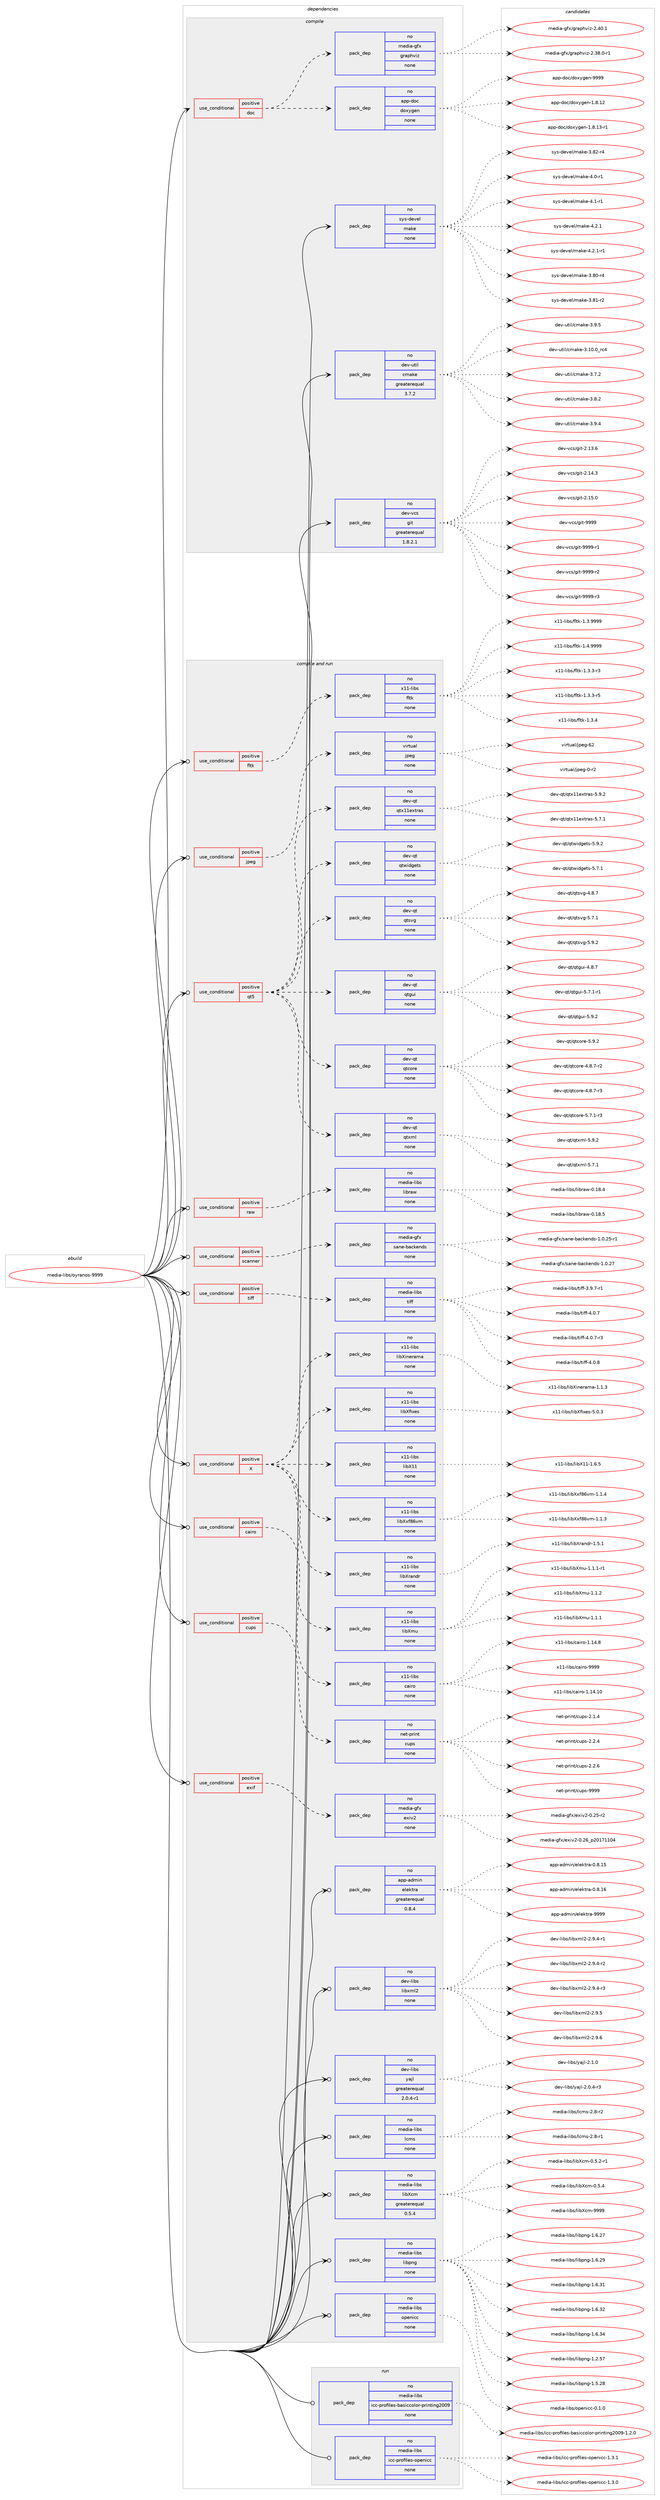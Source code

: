 digraph prolog {

# *************
# Graph options
# *************

newrank=true;
concentrate=true;
compound=true;
graph [rankdir=LR,fontname=Helvetica,fontsize=10,ranksep=1.5];#, ranksep=2.5, nodesep=0.2];
edge  [arrowhead=vee];
node  [fontname=Helvetica,fontsize=10];

# **********
# The ebuild
# **********

subgraph cluster_leftcol {
color=gray;
rank=same;
label=<<i>ebuild</i>>;
id [label="media-libs/oyranos-9999", color=red, width=4, href="../media-libs/oyranos-9999.svg"];
}

# ****************
# The dependencies
# ****************

subgraph cluster_midcol {
color=gray;
label=<<i>dependencies</i>>;
subgraph cluster_compile {
fillcolor="#eeeeee";
style=filled;
label=<<i>compile</i>>;
subgraph cond91363 {
dependency369726 [label=<<TABLE BORDER="0" CELLBORDER="1" CELLSPACING="0" CELLPADDING="4"><TR><TD ROWSPAN="3" CELLPADDING="10">use_conditional</TD></TR><TR><TD>positive</TD></TR><TR><TD>doc</TD></TR></TABLE>>, shape=none, color=red];
subgraph pack272477 {
dependency369727 [label=<<TABLE BORDER="0" CELLBORDER="1" CELLSPACING="0" CELLPADDING="4" WIDTH="220"><TR><TD ROWSPAN="6" CELLPADDING="30">pack_dep</TD></TR><TR><TD WIDTH="110">no</TD></TR><TR><TD>app-doc</TD></TR><TR><TD>doxygen</TD></TR><TR><TD>none</TD></TR><TR><TD></TD></TR></TABLE>>, shape=none, color=blue];
}
dependency369726:e -> dependency369727:w [weight=20,style="dashed",arrowhead="vee"];
subgraph pack272478 {
dependency369728 [label=<<TABLE BORDER="0" CELLBORDER="1" CELLSPACING="0" CELLPADDING="4" WIDTH="220"><TR><TD ROWSPAN="6" CELLPADDING="30">pack_dep</TD></TR><TR><TD WIDTH="110">no</TD></TR><TR><TD>media-gfx</TD></TR><TR><TD>graphviz</TD></TR><TR><TD>none</TD></TR><TR><TD></TD></TR></TABLE>>, shape=none, color=blue];
}
dependency369726:e -> dependency369728:w [weight=20,style="dashed",arrowhead="vee"];
}
id:e -> dependency369726:w [weight=20,style="solid",arrowhead="vee"];
subgraph pack272479 {
dependency369729 [label=<<TABLE BORDER="0" CELLBORDER="1" CELLSPACING="0" CELLPADDING="4" WIDTH="220"><TR><TD ROWSPAN="6" CELLPADDING="30">pack_dep</TD></TR><TR><TD WIDTH="110">no</TD></TR><TR><TD>dev-util</TD></TR><TR><TD>cmake</TD></TR><TR><TD>greaterequal</TD></TR><TR><TD>3.7.2</TD></TR></TABLE>>, shape=none, color=blue];
}
id:e -> dependency369729:w [weight=20,style="solid",arrowhead="vee"];
subgraph pack272480 {
dependency369730 [label=<<TABLE BORDER="0" CELLBORDER="1" CELLSPACING="0" CELLPADDING="4" WIDTH="220"><TR><TD ROWSPAN="6" CELLPADDING="30">pack_dep</TD></TR><TR><TD WIDTH="110">no</TD></TR><TR><TD>dev-vcs</TD></TR><TR><TD>git</TD></TR><TR><TD>greaterequal</TD></TR><TR><TD>1.8.2.1</TD></TR></TABLE>>, shape=none, color=blue];
}
id:e -> dependency369730:w [weight=20,style="solid",arrowhead="vee"];
subgraph pack272481 {
dependency369731 [label=<<TABLE BORDER="0" CELLBORDER="1" CELLSPACING="0" CELLPADDING="4" WIDTH="220"><TR><TD ROWSPAN="6" CELLPADDING="30">pack_dep</TD></TR><TR><TD WIDTH="110">no</TD></TR><TR><TD>sys-devel</TD></TR><TR><TD>make</TD></TR><TR><TD>none</TD></TR><TR><TD></TD></TR></TABLE>>, shape=none, color=blue];
}
id:e -> dependency369731:w [weight=20,style="solid",arrowhead="vee"];
}
subgraph cluster_compileandrun {
fillcolor="#eeeeee";
style=filled;
label=<<i>compile and run</i>>;
subgraph cond91364 {
dependency369732 [label=<<TABLE BORDER="0" CELLBORDER="1" CELLSPACING="0" CELLPADDING="4"><TR><TD ROWSPAN="3" CELLPADDING="10">use_conditional</TD></TR><TR><TD>positive</TD></TR><TR><TD>X</TD></TR></TABLE>>, shape=none, color=red];
subgraph pack272482 {
dependency369733 [label=<<TABLE BORDER="0" CELLBORDER="1" CELLSPACING="0" CELLPADDING="4" WIDTH="220"><TR><TD ROWSPAN="6" CELLPADDING="30">pack_dep</TD></TR><TR><TD WIDTH="110">no</TD></TR><TR><TD>x11-libs</TD></TR><TR><TD>libX11</TD></TR><TR><TD>none</TD></TR><TR><TD></TD></TR></TABLE>>, shape=none, color=blue];
}
dependency369732:e -> dependency369733:w [weight=20,style="dashed",arrowhead="vee"];
subgraph pack272483 {
dependency369734 [label=<<TABLE BORDER="0" CELLBORDER="1" CELLSPACING="0" CELLPADDING="4" WIDTH="220"><TR><TD ROWSPAN="6" CELLPADDING="30">pack_dep</TD></TR><TR><TD WIDTH="110">no</TD></TR><TR><TD>x11-libs</TD></TR><TR><TD>libXfixes</TD></TR><TR><TD>none</TD></TR><TR><TD></TD></TR></TABLE>>, shape=none, color=blue];
}
dependency369732:e -> dependency369734:w [weight=20,style="dashed",arrowhead="vee"];
subgraph pack272484 {
dependency369735 [label=<<TABLE BORDER="0" CELLBORDER="1" CELLSPACING="0" CELLPADDING="4" WIDTH="220"><TR><TD ROWSPAN="6" CELLPADDING="30">pack_dep</TD></TR><TR><TD WIDTH="110">no</TD></TR><TR><TD>x11-libs</TD></TR><TR><TD>libXinerama</TD></TR><TR><TD>none</TD></TR><TR><TD></TD></TR></TABLE>>, shape=none, color=blue];
}
dependency369732:e -> dependency369735:w [weight=20,style="dashed",arrowhead="vee"];
subgraph pack272485 {
dependency369736 [label=<<TABLE BORDER="0" CELLBORDER="1" CELLSPACING="0" CELLPADDING="4" WIDTH="220"><TR><TD ROWSPAN="6" CELLPADDING="30">pack_dep</TD></TR><TR><TD WIDTH="110">no</TD></TR><TR><TD>x11-libs</TD></TR><TR><TD>libXmu</TD></TR><TR><TD>none</TD></TR><TR><TD></TD></TR></TABLE>>, shape=none, color=blue];
}
dependency369732:e -> dependency369736:w [weight=20,style="dashed",arrowhead="vee"];
subgraph pack272486 {
dependency369737 [label=<<TABLE BORDER="0" CELLBORDER="1" CELLSPACING="0" CELLPADDING="4" WIDTH="220"><TR><TD ROWSPAN="6" CELLPADDING="30">pack_dep</TD></TR><TR><TD WIDTH="110">no</TD></TR><TR><TD>x11-libs</TD></TR><TR><TD>libXrandr</TD></TR><TR><TD>none</TD></TR><TR><TD></TD></TR></TABLE>>, shape=none, color=blue];
}
dependency369732:e -> dependency369737:w [weight=20,style="dashed",arrowhead="vee"];
subgraph pack272487 {
dependency369738 [label=<<TABLE BORDER="0" CELLBORDER="1" CELLSPACING="0" CELLPADDING="4" WIDTH="220"><TR><TD ROWSPAN="6" CELLPADDING="30">pack_dep</TD></TR><TR><TD WIDTH="110">no</TD></TR><TR><TD>x11-libs</TD></TR><TR><TD>libXxf86vm</TD></TR><TR><TD>none</TD></TR><TR><TD></TD></TR></TABLE>>, shape=none, color=blue];
}
dependency369732:e -> dependency369738:w [weight=20,style="dashed",arrowhead="vee"];
}
id:e -> dependency369732:w [weight=20,style="solid",arrowhead="odotvee"];
subgraph cond91365 {
dependency369739 [label=<<TABLE BORDER="0" CELLBORDER="1" CELLSPACING="0" CELLPADDING="4"><TR><TD ROWSPAN="3" CELLPADDING="10">use_conditional</TD></TR><TR><TD>positive</TD></TR><TR><TD>cairo</TD></TR></TABLE>>, shape=none, color=red];
subgraph pack272488 {
dependency369740 [label=<<TABLE BORDER="0" CELLBORDER="1" CELLSPACING="0" CELLPADDING="4" WIDTH="220"><TR><TD ROWSPAN="6" CELLPADDING="30">pack_dep</TD></TR><TR><TD WIDTH="110">no</TD></TR><TR><TD>x11-libs</TD></TR><TR><TD>cairo</TD></TR><TR><TD>none</TD></TR><TR><TD></TD></TR></TABLE>>, shape=none, color=blue];
}
dependency369739:e -> dependency369740:w [weight=20,style="dashed",arrowhead="vee"];
}
id:e -> dependency369739:w [weight=20,style="solid",arrowhead="odotvee"];
subgraph cond91366 {
dependency369741 [label=<<TABLE BORDER="0" CELLBORDER="1" CELLSPACING="0" CELLPADDING="4"><TR><TD ROWSPAN="3" CELLPADDING="10">use_conditional</TD></TR><TR><TD>positive</TD></TR><TR><TD>cups</TD></TR></TABLE>>, shape=none, color=red];
subgraph pack272489 {
dependency369742 [label=<<TABLE BORDER="0" CELLBORDER="1" CELLSPACING="0" CELLPADDING="4" WIDTH="220"><TR><TD ROWSPAN="6" CELLPADDING="30">pack_dep</TD></TR><TR><TD WIDTH="110">no</TD></TR><TR><TD>net-print</TD></TR><TR><TD>cups</TD></TR><TR><TD>none</TD></TR><TR><TD></TD></TR></TABLE>>, shape=none, color=blue];
}
dependency369741:e -> dependency369742:w [weight=20,style="dashed",arrowhead="vee"];
}
id:e -> dependency369741:w [weight=20,style="solid",arrowhead="odotvee"];
subgraph cond91367 {
dependency369743 [label=<<TABLE BORDER="0" CELLBORDER="1" CELLSPACING="0" CELLPADDING="4"><TR><TD ROWSPAN="3" CELLPADDING="10">use_conditional</TD></TR><TR><TD>positive</TD></TR><TR><TD>exif</TD></TR></TABLE>>, shape=none, color=red];
subgraph pack272490 {
dependency369744 [label=<<TABLE BORDER="0" CELLBORDER="1" CELLSPACING="0" CELLPADDING="4" WIDTH="220"><TR><TD ROWSPAN="6" CELLPADDING="30">pack_dep</TD></TR><TR><TD WIDTH="110">no</TD></TR><TR><TD>media-gfx</TD></TR><TR><TD>exiv2</TD></TR><TR><TD>none</TD></TR><TR><TD></TD></TR></TABLE>>, shape=none, color=blue];
}
dependency369743:e -> dependency369744:w [weight=20,style="dashed",arrowhead="vee"];
}
id:e -> dependency369743:w [weight=20,style="solid",arrowhead="odotvee"];
subgraph cond91368 {
dependency369745 [label=<<TABLE BORDER="0" CELLBORDER="1" CELLSPACING="0" CELLPADDING="4"><TR><TD ROWSPAN="3" CELLPADDING="10">use_conditional</TD></TR><TR><TD>positive</TD></TR><TR><TD>fltk</TD></TR></TABLE>>, shape=none, color=red];
subgraph pack272491 {
dependency369746 [label=<<TABLE BORDER="0" CELLBORDER="1" CELLSPACING="0" CELLPADDING="4" WIDTH="220"><TR><TD ROWSPAN="6" CELLPADDING="30">pack_dep</TD></TR><TR><TD WIDTH="110">no</TD></TR><TR><TD>x11-libs</TD></TR><TR><TD>fltk</TD></TR><TR><TD>none</TD></TR><TR><TD></TD></TR></TABLE>>, shape=none, color=blue];
}
dependency369745:e -> dependency369746:w [weight=20,style="dashed",arrowhead="vee"];
}
id:e -> dependency369745:w [weight=20,style="solid",arrowhead="odotvee"];
subgraph cond91369 {
dependency369747 [label=<<TABLE BORDER="0" CELLBORDER="1" CELLSPACING="0" CELLPADDING="4"><TR><TD ROWSPAN="3" CELLPADDING="10">use_conditional</TD></TR><TR><TD>positive</TD></TR><TR><TD>jpeg</TD></TR></TABLE>>, shape=none, color=red];
subgraph pack272492 {
dependency369748 [label=<<TABLE BORDER="0" CELLBORDER="1" CELLSPACING="0" CELLPADDING="4" WIDTH="220"><TR><TD ROWSPAN="6" CELLPADDING="30">pack_dep</TD></TR><TR><TD WIDTH="110">no</TD></TR><TR><TD>virtual</TD></TR><TR><TD>jpeg</TD></TR><TR><TD>none</TD></TR><TR><TD></TD></TR></TABLE>>, shape=none, color=blue];
}
dependency369747:e -> dependency369748:w [weight=20,style="dashed",arrowhead="vee"];
}
id:e -> dependency369747:w [weight=20,style="solid",arrowhead="odotvee"];
subgraph cond91370 {
dependency369749 [label=<<TABLE BORDER="0" CELLBORDER="1" CELLSPACING="0" CELLPADDING="4"><TR><TD ROWSPAN="3" CELLPADDING="10">use_conditional</TD></TR><TR><TD>positive</TD></TR><TR><TD>qt5</TD></TR></TABLE>>, shape=none, color=red];
subgraph pack272493 {
dependency369750 [label=<<TABLE BORDER="0" CELLBORDER="1" CELLSPACING="0" CELLPADDING="4" WIDTH="220"><TR><TD ROWSPAN="6" CELLPADDING="30">pack_dep</TD></TR><TR><TD WIDTH="110">no</TD></TR><TR><TD>dev-qt</TD></TR><TR><TD>qtcore</TD></TR><TR><TD>none</TD></TR><TR><TD></TD></TR></TABLE>>, shape=none, color=blue];
}
dependency369749:e -> dependency369750:w [weight=20,style="dashed",arrowhead="vee"];
subgraph pack272494 {
dependency369751 [label=<<TABLE BORDER="0" CELLBORDER="1" CELLSPACING="0" CELLPADDING="4" WIDTH="220"><TR><TD ROWSPAN="6" CELLPADDING="30">pack_dep</TD></TR><TR><TD WIDTH="110">no</TD></TR><TR><TD>dev-qt</TD></TR><TR><TD>qtgui</TD></TR><TR><TD>none</TD></TR><TR><TD></TD></TR></TABLE>>, shape=none, color=blue];
}
dependency369749:e -> dependency369751:w [weight=20,style="dashed",arrowhead="vee"];
subgraph pack272495 {
dependency369752 [label=<<TABLE BORDER="0" CELLBORDER="1" CELLSPACING="0" CELLPADDING="4" WIDTH="220"><TR><TD ROWSPAN="6" CELLPADDING="30">pack_dep</TD></TR><TR><TD WIDTH="110">no</TD></TR><TR><TD>dev-qt</TD></TR><TR><TD>qtsvg</TD></TR><TR><TD>none</TD></TR><TR><TD></TD></TR></TABLE>>, shape=none, color=blue];
}
dependency369749:e -> dependency369752:w [weight=20,style="dashed",arrowhead="vee"];
subgraph pack272496 {
dependency369753 [label=<<TABLE BORDER="0" CELLBORDER="1" CELLSPACING="0" CELLPADDING="4" WIDTH="220"><TR><TD ROWSPAN="6" CELLPADDING="30">pack_dep</TD></TR><TR><TD WIDTH="110">no</TD></TR><TR><TD>dev-qt</TD></TR><TR><TD>qtwidgets</TD></TR><TR><TD>none</TD></TR><TR><TD></TD></TR></TABLE>>, shape=none, color=blue];
}
dependency369749:e -> dependency369753:w [weight=20,style="dashed",arrowhead="vee"];
subgraph pack272497 {
dependency369754 [label=<<TABLE BORDER="0" CELLBORDER="1" CELLSPACING="0" CELLPADDING="4" WIDTH="220"><TR><TD ROWSPAN="6" CELLPADDING="30">pack_dep</TD></TR><TR><TD WIDTH="110">no</TD></TR><TR><TD>dev-qt</TD></TR><TR><TD>qtx11extras</TD></TR><TR><TD>none</TD></TR><TR><TD></TD></TR></TABLE>>, shape=none, color=blue];
}
dependency369749:e -> dependency369754:w [weight=20,style="dashed",arrowhead="vee"];
subgraph pack272498 {
dependency369755 [label=<<TABLE BORDER="0" CELLBORDER="1" CELLSPACING="0" CELLPADDING="4" WIDTH="220"><TR><TD ROWSPAN="6" CELLPADDING="30">pack_dep</TD></TR><TR><TD WIDTH="110">no</TD></TR><TR><TD>dev-qt</TD></TR><TR><TD>qtxml</TD></TR><TR><TD>none</TD></TR><TR><TD></TD></TR></TABLE>>, shape=none, color=blue];
}
dependency369749:e -> dependency369755:w [weight=20,style="dashed",arrowhead="vee"];
}
id:e -> dependency369749:w [weight=20,style="solid",arrowhead="odotvee"];
subgraph cond91371 {
dependency369756 [label=<<TABLE BORDER="0" CELLBORDER="1" CELLSPACING="0" CELLPADDING="4"><TR><TD ROWSPAN="3" CELLPADDING="10">use_conditional</TD></TR><TR><TD>positive</TD></TR><TR><TD>raw</TD></TR></TABLE>>, shape=none, color=red];
subgraph pack272499 {
dependency369757 [label=<<TABLE BORDER="0" CELLBORDER="1" CELLSPACING="0" CELLPADDING="4" WIDTH="220"><TR><TD ROWSPAN="6" CELLPADDING="30">pack_dep</TD></TR><TR><TD WIDTH="110">no</TD></TR><TR><TD>media-libs</TD></TR><TR><TD>libraw</TD></TR><TR><TD>none</TD></TR><TR><TD></TD></TR></TABLE>>, shape=none, color=blue];
}
dependency369756:e -> dependency369757:w [weight=20,style="dashed",arrowhead="vee"];
}
id:e -> dependency369756:w [weight=20,style="solid",arrowhead="odotvee"];
subgraph cond91372 {
dependency369758 [label=<<TABLE BORDER="0" CELLBORDER="1" CELLSPACING="0" CELLPADDING="4"><TR><TD ROWSPAN="3" CELLPADDING="10">use_conditional</TD></TR><TR><TD>positive</TD></TR><TR><TD>scanner</TD></TR></TABLE>>, shape=none, color=red];
subgraph pack272500 {
dependency369759 [label=<<TABLE BORDER="0" CELLBORDER="1" CELLSPACING="0" CELLPADDING="4" WIDTH="220"><TR><TD ROWSPAN="6" CELLPADDING="30">pack_dep</TD></TR><TR><TD WIDTH="110">no</TD></TR><TR><TD>media-gfx</TD></TR><TR><TD>sane-backends</TD></TR><TR><TD>none</TD></TR><TR><TD></TD></TR></TABLE>>, shape=none, color=blue];
}
dependency369758:e -> dependency369759:w [weight=20,style="dashed",arrowhead="vee"];
}
id:e -> dependency369758:w [weight=20,style="solid",arrowhead="odotvee"];
subgraph cond91373 {
dependency369760 [label=<<TABLE BORDER="0" CELLBORDER="1" CELLSPACING="0" CELLPADDING="4"><TR><TD ROWSPAN="3" CELLPADDING="10">use_conditional</TD></TR><TR><TD>positive</TD></TR><TR><TD>tiff</TD></TR></TABLE>>, shape=none, color=red];
subgraph pack272501 {
dependency369761 [label=<<TABLE BORDER="0" CELLBORDER="1" CELLSPACING="0" CELLPADDING="4" WIDTH="220"><TR><TD ROWSPAN="6" CELLPADDING="30">pack_dep</TD></TR><TR><TD WIDTH="110">no</TD></TR><TR><TD>media-libs</TD></TR><TR><TD>tiff</TD></TR><TR><TD>none</TD></TR><TR><TD></TD></TR></TABLE>>, shape=none, color=blue];
}
dependency369760:e -> dependency369761:w [weight=20,style="dashed",arrowhead="vee"];
}
id:e -> dependency369760:w [weight=20,style="solid",arrowhead="odotvee"];
subgraph pack272502 {
dependency369762 [label=<<TABLE BORDER="0" CELLBORDER="1" CELLSPACING="0" CELLPADDING="4" WIDTH="220"><TR><TD ROWSPAN="6" CELLPADDING="30">pack_dep</TD></TR><TR><TD WIDTH="110">no</TD></TR><TR><TD>app-admin</TD></TR><TR><TD>elektra</TD></TR><TR><TD>greaterequal</TD></TR><TR><TD>0.8.4</TD></TR></TABLE>>, shape=none, color=blue];
}
id:e -> dependency369762:w [weight=20,style="solid",arrowhead="odotvee"];
subgraph pack272503 {
dependency369763 [label=<<TABLE BORDER="0" CELLBORDER="1" CELLSPACING="0" CELLPADDING="4" WIDTH="220"><TR><TD ROWSPAN="6" CELLPADDING="30">pack_dep</TD></TR><TR><TD WIDTH="110">no</TD></TR><TR><TD>dev-libs</TD></TR><TR><TD>libxml2</TD></TR><TR><TD>none</TD></TR><TR><TD></TD></TR></TABLE>>, shape=none, color=blue];
}
id:e -> dependency369763:w [weight=20,style="solid",arrowhead="odotvee"];
subgraph pack272504 {
dependency369764 [label=<<TABLE BORDER="0" CELLBORDER="1" CELLSPACING="0" CELLPADDING="4" WIDTH="220"><TR><TD ROWSPAN="6" CELLPADDING="30">pack_dep</TD></TR><TR><TD WIDTH="110">no</TD></TR><TR><TD>dev-libs</TD></TR><TR><TD>yajl</TD></TR><TR><TD>greaterequal</TD></TR><TR><TD>2.0.4-r1</TD></TR></TABLE>>, shape=none, color=blue];
}
id:e -> dependency369764:w [weight=20,style="solid",arrowhead="odotvee"];
subgraph pack272505 {
dependency369765 [label=<<TABLE BORDER="0" CELLBORDER="1" CELLSPACING="0" CELLPADDING="4" WIDTH="220"><TR><TD ROWSPAN="6" CELLPADDING="30">pack_dep</TD></TR><TR><TD WIDTH="110">no</TD></TR><TR><TD>media-libs</TD></TR><TR><TD>lcms</TD></TR><TR><TD>none</TD></TR><TR><TD></TD></TR></TABLE>>, shape=none, color=blue];
}
id:e -> dependency369765:w [weight=20,style="solid",arrowhead="odotvee"];
subgraph pack272506 {
dependency369766 [label=<<TABLE BORDER="0" CELLBORDER="1" CELLSPACING="0" CELLPADDING="4" WIDTH="220"><TR><TD ROWSPAN="6" CELLPADDING="30">pack_dep</TD></TR><TR><TD WIDTH="110">no</TD></TR><TR><TD>media-libs</TD></TR><TR><TD>libXcm</TD></TR><TR><TD>greaterequal</TD></TR><TR><TD>0.5.4</TD></TR></TABLE>>, shape=none, color=blue];
}
id:e -> dependency369766:w [weight=20,style="solid",arrowhead="odotvee"];
subgraph pack272507 {
dependency369767 [label=<<TABLE BORDER="0" CELLBORDER="1" CELLSPACING="0" CELLPADDING="4" WIDTH="220"><TR><TD ROWSPAN="6" CELLPADDING="30">pack_dep</TD></TR><TR><TD WIDTH="110">no</TD></TR><TR><TD>media-libs</TD></TR><TR><TD>libpng</TD></TR><TR><TD>none</TD></TR><TR><TD></TD></TR></TABLE>>, shape=none, color=blue];
}
id:e -> dependency369767:w [weight=20,style="solid",arrowhead="odotvee"];
subgraph pack272508 {
dependency369768 [label=<<TABLE BORDER="0" CELLBORDER="1" CELLSPACING="0" CELLPADDING="4" WIDTH="220"><TR><TD ROWSPAN="6" CELLPADDING="30">pack_dep</TD></TR><TR><TD WIDTH="110">no</TD></TR><TR><TD>media-libs</TD></TR><TR><TD>openicc</TD></TR><TR><TD>none</TD></TR><TR><TD></TD></TR></TABLE>>, shape=none, color=blue];
}
id:e -> dependency369768:w [weight=20,style="solid",arrowhead="odotvee"];
}
subgraph cluster_run {
fillcolor="#eeeeee";
style=filled;
label=<<i>run</i>>;
subgraph pack272509 {
dependency369769 [label=<<TABLE BORDER="0" CELLBORDER="1" CELLSPACING="0" CELLPADDING="4" WIDTH="220"><TR><TD ROWSPAN="6" CELLPADDING="30">pack_dep</TD></TR><TR><TD WIDTH="110">no</TD></TR><TR><TD>media-libs</TD></TR><TR><TD>icc-profiles-basiccolor-printing2009</TD></TR><TR><TD>none</TD></TR><TR><TD></TD></TR></TABLE>>, shape=none, color=blue];
}
id:e -> dependency369769:w [weight=20,style="solid",arrowhead="odot"];
subgraph pack272510 {
dependency369770 [label=<<TABLE BORDER="0" CELLBORDER="1" CELLSPACING="0" CELLPADDING="4" WIDTH="220"><TR><TD ROWSPAN="6" CELLPADDING="30">pack_dep</TD></TR><TR><TD WIDTH="110">no</TD></TR><TR><TD>media-libs</TD></TR><TR><TD>icc-profiles-openicc</TD></TR><TR><TD>none</TD></TR><TR><TD></TD></TR></TABLE>>, shape=none, color=blue];
}
id:e -> dependency369770:w [weight=20,style="solid",arrowhead="odot"];
}
}

# **************
# The candidates
# **************

subgraph cluster_choices {
rank=same;
color=gray;
label=<<i>candidates</i>>;

subgraph choice272477 {
color=black;
nodesep=1;
choice9711211245100111994710011112012110310111045494656464950 [label="app-doc/doxygen-1.8.12", color=red, width=4,href="../app-doc/doxygen-1.8.12.svg"];
choice97112112451001119947100111120121103101110454946564649514511449 [label="app-doc/doxygen-1.8.13-r1", color=red, width=4,href="../app-doc/doxygen-1.8.13-r1.svg"];
choice971121124510011199471001111201211031011104557575757 [label="app-doc/doxygen-9999", color=red, width=4,href="../app-doc/doxygen-9999.svg"];
dependency369727:e -> choice9711211245100111994710011112012110310111045494656464950:w [style=dotted,weight="100"];
dependency369727:e -> choice97112112451001119947100111120121103101110454946564649514511449:w [style=dotted,weight="100"];
dependency369727:e -> choice971121124510011199471001111201211031011104557575757:w [style=dotted,weight="100"];
}
subgraph choice272478 {
color=black;
nodesep=1;
choice10910110010597451031021204710311497112104118105122455046515646484511449 [label="media-gfx/graphviz-2.38.0-r1", color=red, width=4,href="../media-gfx/graphviz-2.38.0-r1.svg"];
choice1091011001059745103102120471031149711210411810512245504652484649 [label="media-gfx/graphviz-2.40.1", color=red, width=4,href="../media-gfx/graphviz-2.40.1.svg"];
dependency369728:e -> choice10910110010597451031021204710311497112104118105122455046515646484511449:w [style=dotted,weight="100"];
dependency369728:e -> choice1091011001059745103102120471031149711210411810512245504652484649:w [style=dotted,weight="100"];
}
subgraph choice272479 {
color=black;
nodesep=1;
choice1001011184511711610510847991099710710145514649484648951149952 [label="dev-util/cmake-3.10.0_rc4", color=red, width=4,href="../dev-util/cmake-3.10.0_rc4.svg"];
choice10010111845117116105108479910997107101455146554650 [label="dev-util/cmake-3.7.2", color=red, width=4,href="../dev-util/cmake-3.7.2.svg"];
choice10010111845117116105108479910997107101455146564650 [label="dev-util/cmake-3.8.2", color=red, width=4,href="../dev-util/cmake-3.8.2.svg"];
choice10010111845117116105108479910997107101455146574652 [label="dev-util/cmake-3.9.4", color=red, width=4,href="../dev-util/cmake-3.9.4.svg"];
choice10010111845117116105108479910997107101455146574653 [label="dev-util/cmake-3.9.5", color=red, width=4,href="../dev-util/cmake-3.9.5.svg"];
dependency369729:e -> choice1001011184511711610510847991099710710145514649484648951149952:w [style=dotted,weight="100"];
dependency369729:e -> choice10010111845117116105108479910997107101455146554650:w [style=dotted,weight="100"];
dependency369729:e -> choice10010111845117116105108479910997107101455146564650:w [style=dotted,weight="100"];
dependency369729:e -> choice10010111845117116105108479910997107101455146574652:w [style=dotted,weight="100"];
dependency369729:e -> choice10010111845117116105108479910997107101455146574653:w [style=dotted,weight="100"];
}
subgraph choice272480 {
color=black;
nodesep=1;
choice10010111845118991154710310511645504649514654 [label="dev-vcs/git-2.13.6", color=red, width=4,href="../dev-vcs/git-2.13.6.svg"];
choice10010111845118991154710310511645504649524651 [label="dev-vcs/git-2.14.3", color=red, width=4,href="../dev-vcs/git-2.14.3.svg"];
choice10010111845118991154710310511645504649534648 [label="dev-vcs/git-2.15.0", color=red, width=4,href="../dev-vcs/git-2.15.0.svg"];
choice1001011184511899115471031051164557575757 [label="dev-vcs/git-9999", color=red, width=4,href="../dev-vcs/git-9999.svg"];
choice10010111845118991154710310511645575757574511449 [label="dev-vcs/git-9999-r1", color=red, width=4,href="../dev-vcs/git-9999-r1.svg"];
choice10010111845118991154710310511645575757574511450 [label="dev-vcs/git-9999-r2", color=red, width=4,href="../dev-vcs/git-9999-r2.svg"];
choice10010111845118991154710310511645575757574511451 [label="dev-vcs/git-9999-r3", color=red, width=4,href="../dev-vcs/git-9999-r3.svg"];
dependency369730:e -> choice10010111845118991154710310511645504649514654:w [style=dotted,weight="100"];
dependency369730:e -> choice10010111845118991154710310511645504649524651:w [style=dotted,weight="100"];
dependency369730:e -> choice10010111845118991154710310511645504649534648:w [style=dotted,weight="100"];
dependency369730:e -> choice1001011184511899115471031051164557575757:w [style=dotted,weight="100"];
dependency369730:e -> choice10010111845118991154710310511645575757574511449:w [style=dotted,weight="100"];
dependency369730:e -> choice10010111845118991154710310511645575757574511450:w [style=dotted,weight="100"];
dependency369730:e -> choice10010111845118991154710310511645575757574511451:w [style=dotted,weight="100"];
}
subgraph choice272481 {
color=black;
nodesep=1;
choice11512111545100101118101108471099710710145514656484511452 [label="sys-devel/make-3.80-r4", color=red, width=4,href="../sys-devel/make-3.80-r4.svg"];
choice11512111545100101118101108471099710710145514656494511450 [label="sys-devel/make-3.81-r2", color=red, width=4,href="../sys-devel/make-3.81-r2.svg"];
choice11512111545100101118101108471099710710145514656504511452 [label="sys-devel/make-3.82-r4", color=red, width=4,href="../sys-devel/make-3.82-r4.svg"];
choice115121115451001011181011084710997107101455246484511449 [label="sys-devel/make-4.0-r1", color=red, width=4,href="../sys-devel/make-4.0-r1.svg"];
choice115121115451001011181011084710997107101455246494511449 [label="sys-devel/make-4.1-r1", color=red, width=4,href="../sys-devel/make-4.1-r1.svg"];
choice115121115451001011181011084710997107101455246504649 [label="sys-devel/make-4.2.1", color=red, width=4,href="../sys-devel/make-4.2.1.svg"];
choice1151211154510010111810110847109971071014552465046494511449 [label="sys-devel/make-4.2.1-r1", color=red, width=4,href="../sys-devel/make-4.2.1-r1.svg"];
dependency369731:e -> choice11512111545100101118101108471099710710145514656484511452:w [style=dotted,weight="100"];
dependency369731:e -> choice11512111545100101118101108471099710710145514656494511450:w [style=dotted,weight="100"];
dependency369731:e -> choice11512111545100101118101108471099710710145514656504511452:w [style=dotted,weight="100"];
dependency369731:e -> choice115121115451001011181011084710997107101455246484511449:w [style=dotted,weight="100"];
dependency369731:e -> choice115121115451001011181011084710997107101455246494511449:w [style=dotted,weight="100"];
dependency369731:e -> choice115121115451001011181011084710997107101455246504649:w [style=dotted,weight="100"];
dependency369731:e -> choice1151211154510010111810110847109971071014552465046494511449:w [style=dotted,weight="100"];
}
subgraph choice272482 {
color=black;
nodesep=1;
choice120494945108105981154710810598884949454946544653 [label="x11-libs/libX11-1.6.5", color=red, width=4,href="../x11-libs/libX11-1.6.5.svg"];
dependency369733:e -> choice120494945108105981154710810598884949454946544653:w [style=dotted,weight="100"];
}
subgraph choice272483 {
color=black;
nodesep=1;
choice12049494510810598115471081059888102105120101115455346484651 [label="x11-libs/libXfixes-5.0.3", color=red, width=4,href="../x11-libs/libXfixes-5.0.3.svg"];
dependency369734:e -> choice12049494510810598115471081059888102105120101115455346484651:w [style=dotted,weight="100"];
}
subgraph choice272484 {
color=black;
nodesep=1;
choice120494945108105981154710810598881051101011149710997454946494651 [label="x11-libs/libXinerama-1.1.3", color=red, width=4,href="../x11-libs/libXinerama-1.1.3.svg"];
dependency369735:e -> choice120494945108105981154710810598881051101011149710997454946494651:w [style=dotted,weight="100"];
}
subgraph choice272485 {
color=black;
nodesep=1;
choice12049494510810598115471081059888109117454946494649 [label="x11-libs/libXmu-1.1.1", color=red, width=4,href="../x11-libs/libXmu-1.1.1.svg"];
choice120494945108105981154710810598881091174549464946494511449 [label="x11-libs/libXmu-1.1.1-r1", color=red, width=4,href="../x11-libs/libXmu-1.1.1-r1.svg"];
choice12049494510810598115471081059888109117454946494650 [label="x11-libs/libXmu-1.1.2", color=red, width=4,href="../x11-libs/libXmu-1.1.2.svg"];
dependency369736:e -> choice12049494510810598115471081059888109117454946494649:w [style=dotted,weight="100"];
dependency369736:e -> choice120494945108105981154710810598881091174549464946494511449:w [style=dotted,weight="100"];
dependency369736:e -> choice12049494510810598115471081059888109117454946494650:w [style=dotted,weight="100"];
}
subgraph choice272486 {
color=black;
nodesep=1;
choice1204949451081059811547108105988811497110100114454946534649 [label="x11-libs/libXrandr-1.5.1", color=red, width=4,href="../x11-libs/libXrandr-1.5.1.svg"];
dependency369737:e -> choice1204949451081059811547108105988811497110100114454946534649:w [style=dotted,weight="100"];
}
subgraph choice272487 {
color=black;
nodesep=1;
choice120494945108105981154710810598881201025654118109454946494651 [label="x11-libs/libXxf86vm-1.1.3", color=red, width=4,href="../x11-libs/libXxf86vm-1.1.3.svg"];
choice120494945108105981154710810598881201025654118109454946494652 [label="x11-libs/libXxf86vm-1.1.4", color=red, width=4,href="../x11-libs/libXxf86vm-1.1.4.svg"];
dependency369738:e -> choice120494945108105981154710810598881201025654118109454946494651:w [style=dotted,weight="100"];
dependency369738:e -> choice120494945108105981154710810598881201025654118109454946494652:w [style=dotted,weight="100"];
}
subgraph choice272488 {
color=black;
nodesep=1;
choice120494945108105981154799971051141114549464952464948 [label="x11-libs/cairo-1.14.10", color=red, width=4,href="../x11-libs/cairo-1.14.10.svg"];
choice1204949451081059811547999710511411145494649524656 [label="x11-libs/cairo-1.14.8", color=red, width=4,href="../x11-libs/cairo-1.14.8.svg"];
choice120494945108105981154799971051141114557575757 [label="x11-libs/cairo-9999", color=red, width=4,href="../x11-libs/cairo-9999.svg"];
dependency369740:e -> choice120494945108105981154799971051141114549464952464948:w [style=dotted,weight="100"];
dependency369740:e -> choice1204949451081059811547999710511411145494649524656:w [style=dotted,weight="100"];
dependency369740:e -> choice120494945108105981154799971051141114557575757:w [style=dotted,weight="100"];
}
subgraph choice272489 {
color=black;
nodesep=1;
choice110101116451121141051101164799117112115455046494652 [label="net-print/cups-2.1.4", color=red, width=4,href="../net-print/cups-2.1.4.svg"];
choice110101116451121141051101164799117112115455046504652 [label="net-print/cups-2.2.4", color=red, width=4,href="../net-print/cups-2.2.4.svg"];
choice110101116451121141051101164799117112115455046504654 [label="net-print/cups-2.2.6", color=red, width=4,href="../net-print/cups-2.2.6.svg"];
choice1101011164511211410511011647991171121154557575757 [label="net-print/cups-9999", color=red, width=4,href="../net-print/cups-9999.svg"];
dependency369742:e -> choice110101116451121141051101164799117112115455046494652:w [style=dotted,weight="100"];
dependency369742:e -> choice110101116451121141051101164799117112115455046504652:w [style=dotted,weight="100"];
dependency369742:e -> choice110101116451121141051101164799117112115455046504654:w [style=dotted,weight="100"];
dependency369742:e -> choice1101011164511211410511011647991171121154557575757:w [style=dotted,weight="100"];
}
subgraph choice272490 {
color=black;
nodesep=1;
choice1091011001059745103102120471011201051185045484650534511450 [label="media-gfx/exiv2-0.25-r2", color=red, width=4,href="../media-gfx/exiv2-0.25-r2.svg"];
choice109101100105974510310212047101120105118504548465054951125048495549494852 [label="media-gfx/exiv2-0.26_p20171104", color=red, width=4,href="../media-gfx/exiv2-0.26_p20171104.svg"];
dependency369744:e -> choice1091011001059745103102120471011201051185045484650534511450:w [style=dotted,weight="100"];
dependency369744:e -> choice109101100105974510310212047101120105118504548465054951125048495549494852:w [style=dotted,weight="100"];
}
subgraph choice272491 {
color=black;
nodesep=1;
choice12049494510810598115471021081161074549465146514511451 [label="x11-libs/fltk-1.3.3-r3", color=red, width=4,href="../x11-libs/fltk-1.3.3-r3.svg"];
choice12049494510810598115471021081161074549465146514511453 [label="x11-libs/fltk-1.3.3-r5", color=red, width=4,href="../x11-libs/fltk-1.3.3-r5.svg"];
choice1204949451081059811547102108116107454946514652 [label="x11-libs/fltk-1.3.4", color=red, width=4,href="../x11-libs/fltk-1.3.4.svg"];
choice1204949451081059811547102108116107454946514657575757 [label="x11-libs/fltk-1.3.9999", color=red, width=4,href="../x11-libs/fltk-1.3.9999.svg"];
choice1204949451081059811547102108116107454946524657575757 [label="x11-libs/fltk-1.4.9999", color=red, width=4,href="../x11-libs/fltk-1.4.9999.svg"];
dependency369746:e -> choice12049494510810598115471021081161074549465146514511451:w [style=dotted,weight="100"];
dependency369746:e -> choice12049494510810598115471021081161074549465146514511453:w [style=dotted,weight="100"];
dependency369746:e -> choice1204949451081059811547102108116107454946514652:w [style=dotted,weight="100"];
dependency369746:e -> choice1204949451081059811547102108116107454946514657575757:w [style=dotted,weight="100"];
dependency369746:e -> choice1204949451081059811547102108116107454946524657575757:w [style=dotted,weight="100"];
}
subgraph choice272492 {
color=black;
nodesep=1;
choice118105114116117971084710611210110345484511450 [label="virtual/jpeg-0-r2", color=red, width=4,href="../virtual/jpeg-0-r2.svg"];
choice1181051141161179710847106112101103455450 [label="virtual/jpeg-62", color=red, width=4,href="../virtual/jpeg-62.svg"];
dependency369748:e -> choice118105114116117971084710611210110345484511450:w [style=dotted,weight="100"];
dependency369748:e -> choice1181051141161179710847106112101103455450:w [style=dotted,weight="100"];
}
subgraph choice272493 {
color=black;
nodesep=1;
choice1001011184511311647113116991111141014552465646554511450 [label="dev-qt/qtcore-4.8.7-r2", color=red, width=4,href="../dev-qt/qtcore-4.8.7-r2.svg"];
choice1001011184511311647113116991111141014552465646554511451 [label="dev-qt/qtcore-4.8.7-r3", color=red, width=4,href="../dev-qt/qtcore-4.8.7-r3.svg"];
choice1001011184511311647113116991111141014553465546494511451 [label="dev-qt/qtcore-5.7.1-r3", color=red, width=4,href="../dev-qt/qtcore-5.7.1-r3.svg"];
choice100101118451131164711311699111114101455346574650 [label="dev-qt/qtcore-5.9.2", color=red, width=4,href="../dev-qt/qtcore-5.9.2.svg"];
dependency369750:e -> choice1001011184511311647113116991111141014552465646554511450:w [style=dotted,weight="100"];
dependency369750:e -> choice1001011184511311647113116991111141014552465646554511451:w [style=dotted,weight="100"];
dependency369750:e -> choice1001011184511311647113116991111141014553465546494511451:w [style=dotted,weight="100"];
dependency369750:e -> choice100101118451131164711311699111114101455346574650:w [style=dotted,weight="100"];
}
subgraph choice272494 {
color=black;
nodesep=1;
choice1001011184511311647113116103117105455246564655 [label="dev-qt/qtgui-4.8.7", color=red, width=4,href="../dev-qt/qtgui-4.8.7.svg"];
choice10010111845113116471131161031171054553465546494511449 [label="dev-qt/qtgui-5.7.1-r1", color=red, width=4,href="../dev-qt/qtgui-5.7.1-r1.svg"];
choice1001011184511311647113116103117105455346574650 [label="dev-qt/qtgui-5.9.2", color=red, width=4,href="../dev-qt/qtgui-5.9.2.svg"];
dependency369751:e -> choice1001011184511311647113116103117105455246564655:w [style=dotted,weight="100"];
dependency369751:e -> choice10010111845113116471131161031171054553465546494511449:w [style=dotted,weight="100"];
dependency369751:e -> choice1001011184511311647113116103117105455346574650:w [style=dotted,weight="100"];
}
subgraph choice272495 {
color=black;
nodesep=1;
choice1001011184511311647113116115118103455246564655 [label="dev-qt/qtsvg-4.8.7", color=red, width=4,href="../dev-qt/qtsvg-4.8.7.svg"];
choice1001011184511311647113116115118103455346554649 [label="dev-qt/qtsvg-5.7.1", color=red, width=4,href="../dev-qt/qtsvg-5.7.1.svg"];
choice1001011184511311647113116115118103455346574650 [label="dev-qt/qtsvg-5.9.2", color=red, width=4,href="../dev-qt/qtsvg-5.9.2.svg"];
dependency369752:e -> choice1001011184511311647113116115118103455246564655:w [style=dotted,weight="100"];
dependency369752:e -> choice1001011184511311647113116115118103455346554649:w [style=dotted,weight="100"];
dependency369752:e -> choice1001011184511311647113116115118103455346574650:w [style=dotted,weight="100"];
}
subgraph choice272496 {
color=black;
nodesep=1;
choice1001011184511311647113116119105100103101116115455346554649 [label="dev-qt/qtwidgets-5.7.1", color=red, width=4,href="../dev-qt/qtwidgets-5.7.1.svg"];
choice1001011184511311647113116119105100103101116115455346574650 [label="dev-qt/qtwidgets-5.9.2", color=red, width=4,href="../dev-qt/qtwidgets-5.9.2.svg"];
dependency369753:e -> choice1001011184511311647113116119105100103101116115455346554649:w [style=dotted,weight="100"];
dependency369753:e -> choice1001011184511311647113116119105100103101116115455346574650:w [style=dotted,weight="100"];
}
subgraph choice272497 {
color=black;
nodesep=1;
choice1001011184511311647113116120494910112011611497115455346554649 [label="dev-qt/qtx11extras-5.7.1", color=red, width=4,href="../dev-qt/qtx11extras-5.7.1.svg"];
choice1001011184511311647113116120494910112011611497115455346574650 [label="dev-qt/qtx11extras-5.9.2", color=red, width=4,href="../dev-qt/qtx11extras-5.9.2.svg"];
dependency369754:e -> choice1001011184511311647113116120494910112011611497115455346554649:w [style=dotted,weight="100"];
dependency369754:e -> choice1001011184511311647113116120494910112011611497115455346574650:w [style=dotted,weight="100"];
}
subgraph choice272498 {
color=black;
nodesep=1;
choice1001011184511311647113116120109108455346554649 [label="dev-qt/qtxml-5.7.1", color=red, width=4,href="../dev-qt/qtxml-5.7.1.svg"];
choice1001011184511311647113116120109108455346574650 [label="dev-qt/qtxml-5.9.2", color=red, width=4,href="../dev-qt/qtxml-5.9.2.svg"];
dependency369755:e -> choice1001011184511311647113116120109108455346554649:w [style=dotted,weight="100"];
dependency369755:e -> choice1001011184511311647113116120109108455346574650:w [style=dotted,weight="100"];
}
subgraph choice272499 {
color=black;
nodesep=1;
choice10910110010597451081059811547108105981149711945484649564652 [label="media-libs/libraw-0.18.4", color=red, width=4,href="../media-libs/libraw-0.18.4.svg"];
choice10910110010597451081059811547108105981149711945484649564653 [label="media-libs/libraw-0.18.5", color=red, width=4,href="../media-libs/libraw-0.18.5.svg"];
dependency369757:e -> choice10910110010597451081059811547108105981149711945484649564652:w [style=dotted,weight="100"];
dependency369757:e -> choice10910110010597451081059811547108105981149711945484649564653:w [style=dotted,weight="100"];
}
subgraph choice272500 {
color=black;
nodesep=1;
choice1091011001059745103102120471159711010145989799107101110100115454946484650534511449 [label="media-gfx/sane-backends-1.0.25-r1", color=red, width=4,href="../media-gfx/sane-backends-1.0.25-r1.svg"];
choice109101100105974510310212047115971101014598979910710111010011545494648465055 [label="media-gfx/sane-backends-1.0.27", color=red, width=4,href="../media-gfx/sane-backends-1.0.27.svg"];
dependency369759:e -> choice1091011001059745103102120471159711010145989799107101110100115454946484650534511449:w [style=dotted,weight="100"];
dependency369759:e -> choice109101100105974510310212047115971101014598979910710111010011545494648465055:w [style=dotted,weight="100"];
}
subgraph choice272501 {
color=black;
nodesep=1;
choice109101100105974510810598115471161051021024551465746554511449 [label="media-libs/tiff-3.9.7-r1", color=red, width=4,href="../media-libs/tiff-3.9.7-r1.svg"];
choice10910110010597451081059811547116105102102455246484655 [label="media-libs/tiff-4.0.7", color=red, width=4,href="../media-libs/tiff-4.0.7.svg"];
choice109101100105974510810598115471161051021024552464846554511451 [label="media-libs/tiff-4.0.7-r3", color=red, width=4,href="../media-libs/tiff-4.0.7-r3.svg"];
choice10910110010597451081059811547116105102102455246484656 [label="media-libs/tiff-4.0.8", color=red, width=4,href="../media-libs/tiff-4.0.8.svg"];
dependency369761:e -> choice109101100105974510810598115471161051021024551465746554511449:w [style=dotted,weight="100"];
dependency369761:e -> choice10910110010597451081059811547116105102102455246484655:w [style=dotted,weight="100"];
dependency369761:e -> choice109101100105974510810598115471161051021024552464846554511451:w [style=dotted,weight="100"];
dependency369761:e -> choice10910110010597451081059811547116105102102455246484656:w [style=dotted,weight="100"];
}
subgraph choice272502 {
color=black;
nodesep=1;
choice971121124597100109105110471011081011071161149745484656464953 [label="app-admin/elektra-0.8.15", color=red, width=4,href="../app-admin/elektra-0.8.15.svg"];
choice971121124597100109105110471011081011071161149745484656464954 [label="app-admin/elektra-0.8.16", color=red, width=4,href="../app-admin/elektra-0.8.16.svg"];
choice97112112459710010910511047101108101107116114974557575757 [label="app-admin/elektra-9999", color=red, width=4,href="../app-admin/elektra-9999.svg"];
dependency369762:e -> choice971121124597100109105110471011081011071161149745484656464953:w [style=dotted,weight="100"];
dependency369762:e -> choice971121124597100109105110471011081011071161149745484656464954:w [style=dotted,weight="100"];
dependency369762:e -> choice97112112459710010910511047101108101107116114974557575757:w [style=dotted,weight="100"];
}
subgraph choice272503 {
color=black;
nodesep=1;
choice10010111845108105981154710810598120109108504550465746524511449 [label="dev-libs/libxml2-2.9.4-r1", color=red, width=4,href="../dev-libs/libxml2-2.9.4-r1.svg"];
choice10010111845108105981154710810598120109108504550465746524511450 [label="dev-libs/libxml2-2.9.4-r2", color=red, width=4,href="../dev-libs/libxml2-2.9.4-r2.svg"];
choice10010111845108105981154710810598120109108504550465746524511451 [label="dev-libs/libxml2-2.9.4-r3", color=red, width=4,href="../dev-libs/libxml2-2.9.4-r3.svg"];
choice1001011184510810598115471081059812010910850455046574653 [label="dev-libs/libxml2-2.9.5", color=red, width=4,href="../dev-libs/libxml2-2.9.5.svg"];
choice1001011184510810598115471081059812010910850455046574654 [label="dev-libs/libxml2-2.9.6", color=red, width=4,href="../dev-libs/libxml2-2.9.6.svg"];
dependency369763:e -> choice10010111845108105981154710810598120109108504550465746524511449:w [style=dotted,weight="100"];
dependency369763:e -> choice10010111845108105981154710810598120109108504550465746524511450:w [style=dotted,weight="100"];
dependency369763:e -> choice10010111845108105981154710810598120109108504550465746524511451:w [style=dotted,weight="100"];
dependency369763:e -> choice1001011184510810598115471081059812010910850455046574653:w [style=dotted,weight="100"];
dependency369763:e -> choice1001011184510810598115471081059812010910850455046574654:w [style=dotted,weight="100"];
}
subgraph choice272504 {
color=black;
nodesep=1;
choice100101118451081059811547121971061084550464846524511451 [label="dev-libs/yajl-2.0.4-r3", color=red, width=4,href="../dev-libs/yajl-2.0.4-r3.svg"];
choice10010111845108105981154712197106108455046494648 [label="dev-libs/yajl-2.1.0", color=red, width=4,href="../dev-libs/yajl-2.1.0.svg"];
dependency369764:e -> choice100101118451081059811547121971061084550464846524511451:w [style=dotted,weight="100"];
dependency369764:e -> choice10010111845108105981154712197106108455046494648:w [style=dotted,weight="100"];
}
subgraph choice272505 {
color=black;
nodesep=1;
choice1091011001059745108105981154710899109115455046564511449 [label="media-libs/lcms-2.8-r1", color=red, width=4,href="../media-libs/lcms-2.8-r1.svg"];
choice1091011001059745108105981154710899109115455046564511450 [label="media-libs/lcms-2.8-r2", color=red, width=4,href="../media-libs/lcms-2.8-r2.svg"];
dependency369765:e -> choice1091011001059745108105981154710899109115455046564511449:w [style=dotted,weight="100"];
dependency369765:e -> choice1091011001059745108105981154710899109115455046564511450:w [style=dotted,weight="100"];
}
subgraph choice272506 {
color=black;
nodesep=1;
choice109101100105974510810598115471081059888991094548465346504511449 [label="media-libs/libXcm-0.5.2-r1", color=red, width=4,href="../media-libs/libXcm-0.5.2-r1.svg"];
choice10910110010597451081059811547108105988899109454846534652 [label="media-libs/libXcm-0.5.4", color=red, width=4,href="../media-libs/libXcm-0.5.4.svg"];
choice109101100105974510810598115471081059888991094557575757 [label="media-libs/libXcm-9999", color=red, width=4,href="../media-libs/libXcm-9999.svg"];
dependency369766:e -> choice109101100105974510810598115471081059888991094548465346504511449:w [style=dotted,weight="100"];
dependency369766:e -> choice10910110010597451081059811547108105988899109454846534652:w [style=dotted,weight="100"];
dependency369766:e -> choice109101100105974510810598115471081059888991094557575757:w [style=dotted,weight="100"];
}
subgraph choice272507 {
color=black;
nodesep=1;
choice109101100105974510810598115471081059811211010345494650465355 [label="media-libs/libpng-1.2.57", color=red, width=4,href="../media-libs/libpng-1.2.57.svg"];
choice109101100105974510810598115471081059811211010345494653465056 [label="media-libs/libpng-1.5.28", color=red, width=4,href="../media-libs/libpng-1.5.28.svg"];
choice109101100105974510810598115471081059811211010345494654465055 [label="media-libs/libpng-1.6.27", color=red, width=4,href="../media-libs/libpng-1.6.27.svg"];
choice109101100105974510810598115471081059811211010345494654465057 [label="media-libs/libpng-1.6.29", color=red, width=4,href="../media-libs/libpng-1.6.29.svg"];
choice109101100105974510810598115471081059811211010345494654465149 [label="media-libs/libpng-1.6.31", color=red, width=4,href="../media-libs/libpng-1.6.31.svg"];
choice109101100105974510810598115471081059811211010345494654465150 [label="media-libs/libpng-1.6.32", color=red, width=4,href="../media-libs/libpng-1.6.32.svg"];
choice109101100105974510810598115471081059811211010345494654465152 [label="media-libs/libpng-1.6.34", color=red, width=4,href="../media-libs/libpng-1.6.34.svg"];
dependency369767:e -> choice109101100105974510810598115471081059811211010345494650465355:w [style=dotted,weight="100"];
dependency369767:e -> choice109101100105974510810598115471081059811211010345494653465056:w [style=dotted,weight="100"];
dependency369767:e -> choice109101100105974510810598115471081059811211010345494654465055:w [style=dotted,weight="100"];
dependency369767:e -> choice109101100105974510810598115471081059811211010345494654465057:w [style=dotted,weight="100"];
dependency369767:e -> choice109101100105974510810598115471081059811211010345494654465149:w [style=dotted,weight="100"];
dependency369767:e -> choice109101100105974510810598115471081059811211010345494654465150:w [style=dotted,weight="100"];
dependency369767:e -> choice109101100105974510810598115471081059811211010345494654465152:w [style=dotted,weight="100"];
}
subgraph choice272508 {
color=black;
nodesep=1;
choice109101100105974510810598115471111121011101059999454846494648 [label="media-libs/openicc-0.1.0", color=red, width=4,href="../media-libs/openicc-0.1.0.svg"];
dependency369768:e -> choice109101100105974510810598115471111121011101059999454846494648:w [style=dotted,weight="100"];
}
subgraph choice272509 {
color=black;
nodesep=1;
choice1091011001059745108105981154710599994511211411110210510810111545989711510599991111081111144511211410511011610511010350484857454946504648 [label="media-libs/icc-profiles-basiccolor-printing2009-1.2.0", color=red, width=4,href="../media-libs/icc-profiles-basiccolor-printing2009-1.2.0.svg"];
dependency369769:e -> choice1091011001059745108105981154710599994511211411110210510810111545989711510599991111081111144511211410511011610511010350484857454946504648:w [style=dotted,weight="100"];
}
subgraph choice272510 {
color=black;
nodesep=1;
choice10910110010597451081059811547105999945112114111102105108101115451111121011101059999454946514648 [label="media-libs/icc-profiles-openicc-1.3.0", color=red, width=4,href="../media-libs/icc-profiles-openicc-1.3.0.svg"];
choice10910110010597451081059811547105999945112114111102105108101115451111121011101059999454946514649 [label="media-libs/icc-profiles-openicc-1.3.1", color=red, width=4,href="../media-libs/icc-profiles-openicc-1.3.1.svg"];
dependency369770:e -> choice10910110010597451081059811547105999945112114111102105108101115451111121011101059999454946514648:w [style=dotted,weight="100"];
dependency369770:e -> choice10910110010597451081059811547105999945112114111102105108101115451111121011101059999454946514649:w [style=dotted,weight="100"];
}
}

}
